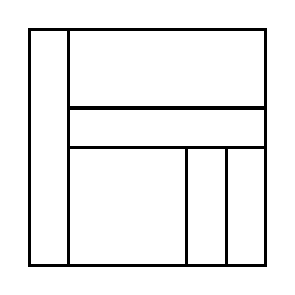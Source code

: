 \begin{tikzpicture}[very thick, scale=.5]
    \draw (0,0) rectangle (1,6);
    \draw (1,4) rectangle (6,6);
    \draw (1,3) rectangle (6,4);
    \draw (1,0) rectangle (4,3);
    \draw (4,0) rectangle (5,3);
    \draw (5,0) rectangle (6,3);
\end{tikzpicture}
